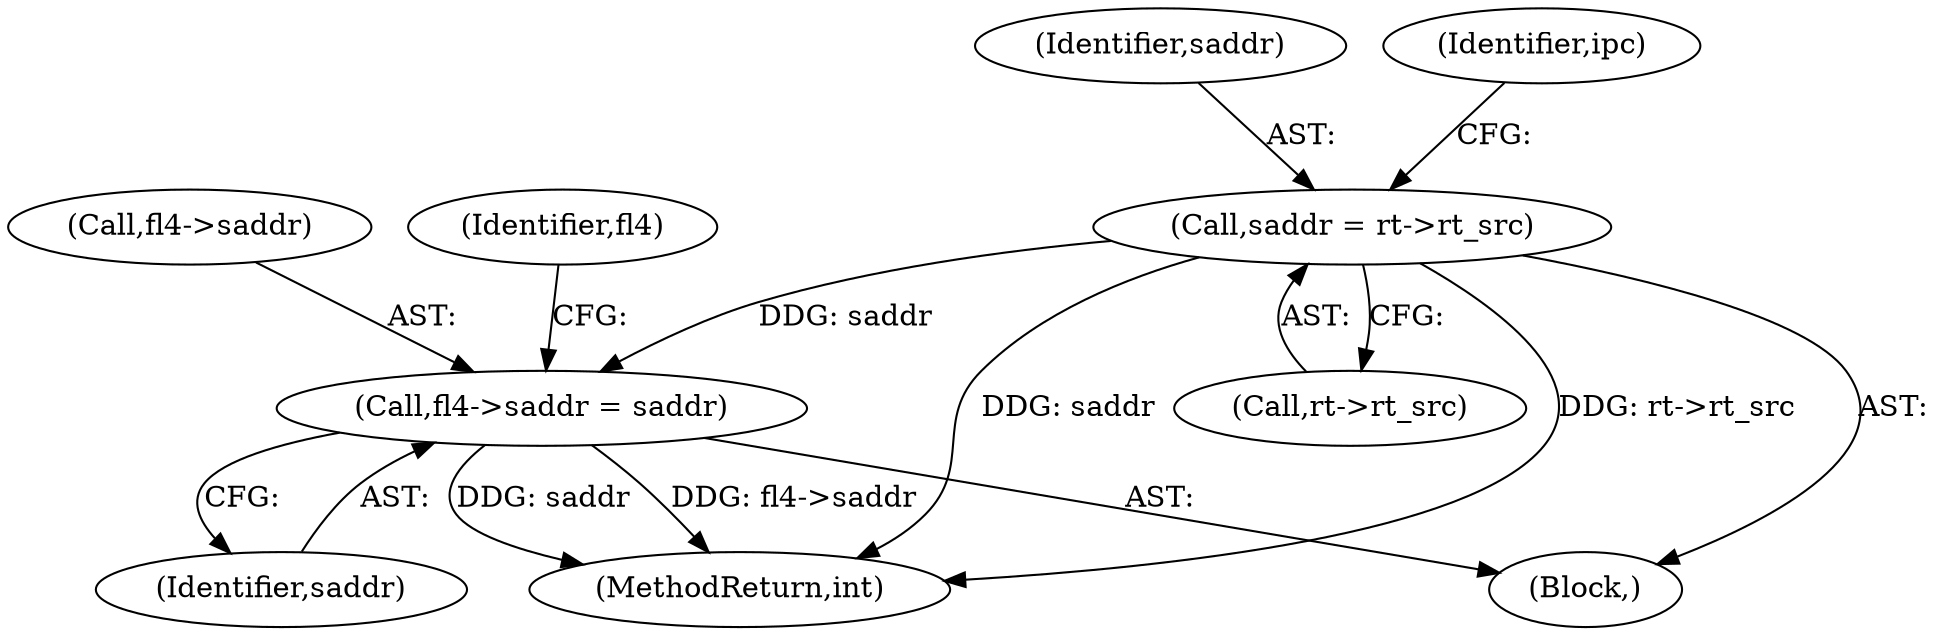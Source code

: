 digraph "0_linux_f6d8bd051c391c1c0458a30b2a7abcd939329259_32@pointer" {
"1000714" [label="(Call,fl4->saddr = saddr)"];
"1000624" [label="(Call,saddr = rt->rt_src)"];
"1000115" [label="(Block,)"];
"1000625" [label="(Identifier,saddr)"];
"1000714" [label="(Call,fl4->saddr = saddr)"];
"1000715" [label="(Call,fl4->saddr)"];
"1000632" [label="(Identifier,ipc)"];
"1000721" [label="(Identifier,fl4)"];
"1000718" [label="(Identifier,saddr)"];
"1000626" [label="(Call,rt->rt_src)"];
"1000850" [label="(MethodReturn,int)"];
"1000624" [label="(Call,saddr = rt->rt_src)"];
"1000714" -> "1000115"  [label="AST: "];
"1000714" -> "1000718"  [label="CFG: "];
"1000715" -> "1000714"  [label="AST: "];
"1000718" -> "1000714"  [label="AST: "];
"1000721" -> "1000714"  [label="CFG: "];
"1000714" -> "1000850"  [label="DDG: fl4->saddr"];
"1000714" -> "1000850"  [label="DDG: saddr"];
"1000624" -> "1000714"  [label="DDG: saddr"];
"1000624" -> "1000115"  [label="AST: "];
"1000624" -> "1000626"  [label="CFG: "];
"1000625" -> "1000624"  [label="AST: "];
"1000626" -> "1000624"  [label="AST: "];
"1000632" -> "1000624"  [label="CFG: "];
"1000624" -> "1000850"  [label="DDG: rt->rt_src"];
"1000624" -> "1000850"  [label="DDG: saddr"];
}

